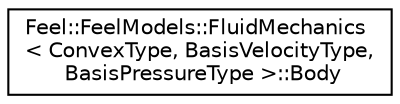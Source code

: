 digraph "Graphical Class Hierarchy"
{
 // LATEX_PDF_SIZE
  edge [fontname="Helvetica",fontsize="10",labelfontname="Helvetica",labelfontsize="10"];
  node [fontname="Helvetica",fontsize="10",shape=record];
  rankdir="LR";
  Node0 [label="Feel::FeelModels::FluidMechanics\l\< ConvexType, BasisVelocityType,\l BasisPressureType \>::Body",height=0.2,width=0.4,color="black", fillcolor="white", style="filled",URL="$classFeel_1_1FeelModels_1_1FluidMechanics_1_1Body.html",tooltip=" "];
}
